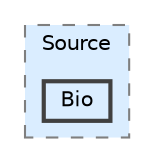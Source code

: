 digraph "D:/Kari/repos/BioGTK/Source/Bio"
{
 // LATEX_PDF_SIZE
  bgcolor="transparent";
  edge [fontname=Helvetica,fontsize=10,labelfontname=Helvetica,labelfontsize=10];
  node [fontname=Helvetica,fontsize=10,shape=box,height=0.2,width=0.4];
  compound=true
  subgraph clusterdir_669348b718faff750adc1226db43aa73 {
    graph [ bgcolor="#daedff", pencolor="grey50", label="Source", fontname=Helvetica,fontsize=10 style="filled,dashed", URL="dir_669348b718faff750adc1226db43aa73.html",tooltip=""]
  dir_c5d2f05f73b3d1619917b01287e130ce [label="Bio", fillcolor="#daedff", color="grey25", style="filled,bold", URL="dir_c5d2f05f73b3d1619917b01287e130ce.html",tooltip=""];
  }
}
